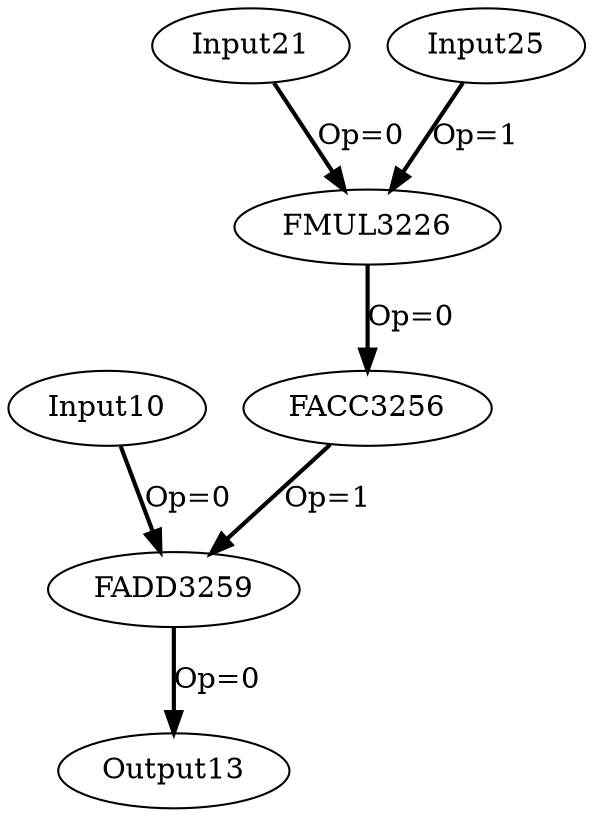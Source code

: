Digraph G {
Input10[opcode=Input, ref_name="arg", size="36", offset="0, 0", pattern="0, 3, 4, 3, 4, 3"];
Output13[opcode=Output, ref_name="arg", size="36", offset="0, 0", pattern="0, 3, 4, 3, 4, 3"];
Input21[opcode=Input, ref_name="arg1", size="36", offset="0, 0", pattern="4, 3, -8, 3, 4, 3"];
Input25[opcode=Input, ref_name="arg2", size="36", offset="0, 0", pattern="12, 3, -20, 3, -32, 3"];
FMUL3226[opcode=FMUL32];
FACC3256[opcode=FACC32, acc_params="0, 3, 1, 9", acc_first=1];
FADD3259[opcode=FADD32];
Input21 -> FMUL3226[operand = 0 ,color = black, style = bold, label = "Op=0"];
Input25 -> FMUL3226[operand = 1 ,color = black, style = bold, label = "Op=1"];
FMUL3226 -> FACC3256[operand = 0 ,color = black, style = bold, label = "Op=0"];
FADD3259 -> Output13[operand = 0 ,color = black, style = bold, label = "Op=0"];
Input10 -> FADD3259[operand = 0 ,color = black, style = bold, label = "Op=0"];
FACC3256 -> FADD3259[operand = 1 ,color = black, style = bold, label = "Op=1"];
}
